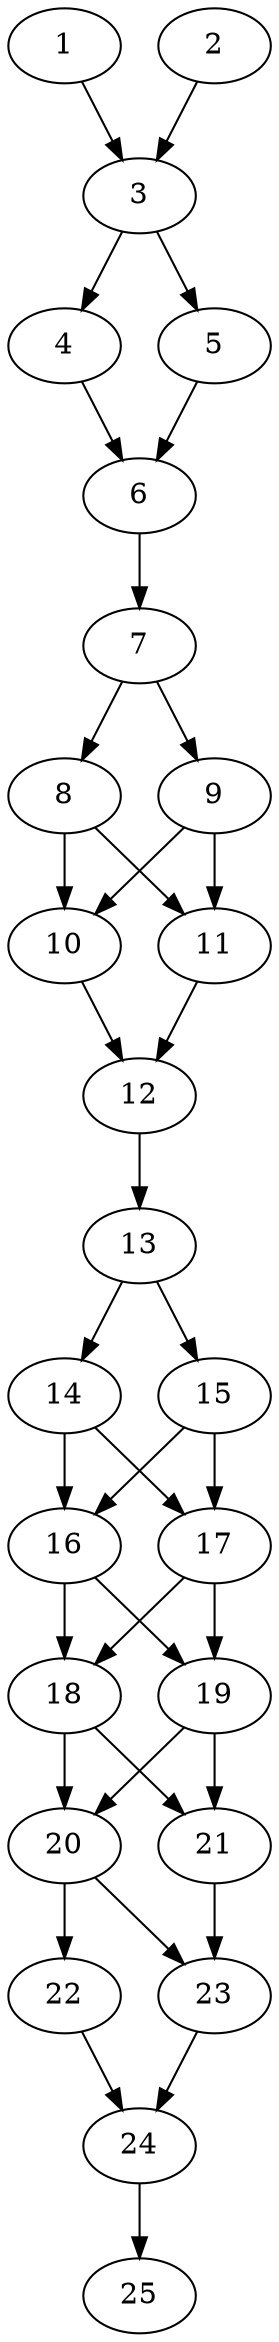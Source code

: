 // DAG automatically generated by daggen at Thu Oct  3 14:00:39 2019
// ./daggen --dot -n 25 --ccr 0.5 --fat 0.3 --regular 0.5 --density 0.9 --mindata 5242880 --maxdata 52428800 
digraph G {
  1 [size="38189056", alpha="0.13", expect_size="19094528"] 
  1 -> 3 [size ="19094528"]
  2 [size="46862336", alpha="0.14", expect_size="23431168"] 
  2 -> 3 [size ="23431168"]
  3 [size="26212352", alpha="0.15", expect_size="13106176"] 
  3 -> 4 [size ="13106176"]
  3 -> 5 [size ="13106176"]
  4 [size="59828224", alpha="0.15", expect_size="29914112"] 
  4 -> 6 [size ="29914112"]
  5 [size="28921856", alpha="0.03", expect_size="14460928"] 
  5 -> 6 [size ="14460928"]
  6 [size="76234752", alpha="0.03", expect_size="38117376"] 
  6 -> 7 [size ="38117376"]
  7 [size="98482176", alpha="0.20", expect_size="49241088"] 
  7 -> 8 [size ="49241088"]
  7 -> 9 [size ="49241088"]
  8 [size="82483200", alpha="0.05", expect_size="41241600"] 
  8 -> 10 [size ="41241600"]
  8 -> 11 [size ="41241600"]
  9 [size="78315520", alpha="0.18", expect_size="39157760"] 
  9 -> 10 [size ="39157760"]
  9 -> 11 [size ="39157760"]
  10 [size="42143744", alpha="0.01", expect_size="21071872"] 
  10 -> 12 [size ="21071872"]
  11 [size="91056128", alpha="0.17", expect_size="45528064"] 
  11 -> 12 [size ="45528064"]
  12 [size="58804224", alpha="0.18", expect_size="29402112"] 
  12 -> 13 [size ="29402112"]
  13 [size="31602688", alpha="0.07", expect_size="15801344"] 
  13 -> 14 [size ="15801344"]
  13 -> 15 [size ="15801344"]
  14 [size="101335040", alpha="0.17", expect_size="50667520"] 
  14 -> 16 [size ="50667520"]
  14 -> 17 [size ="50667520"]
  15 [size="78929920", alpha="0.17", expect_size="39464960"] 
  15 -> 16 [size ="39464960"]
  15 -> 17 [size ="39464960"]
  16 [size="93794304", alpha="0.19", expect_size="46897152"] 
  16 -> 18 [size ="46897152"]
  16 -> 19 [size ="46897152"]
  17 [size="13520896", alpha="0.07", expect_size="6760448"] 
  17 -> 18 [size ="6760448"]
  17 -> 19 [size ="6760448"]
  18 [size="12308480", alpha="0.19", expect_size="6154240"] 
  18 -> 20 [size ="6154240"]
  18 -> 21 [size ="6154240"]
  19 [size="36325376", alpha="0.03", expect_size="18162688"] 
  19 -> 20 [size ="18162688"]
  19 -> 21 [size ="18162688"]
  20 [size="24614912", alpha="0.00", expect_size="12307456"] 
  20 -> 22 [size ="12307456"]
  20 -> 23 [size ="12307456"]
  21 [size="29034496", alpha="0.04", expect_size="14517248"] 
  21 -> 23 [size ="14517248"]
  22 [size="13725696", alpha="0.15", expect_size="6862848"] 
  22 -> 24 [size ="6862848"]
  23 [size="98836480", alpha="0.10", expect_size="49418240"] 
  23 -> 24 [size ="49418240"]
  24 [size="35569664", alpha="0.15", expect_size="17784832"] 
  24 -> 25 [size ="17784832"]
  25 [size="21440512", alpha="0.04", expect_size="10720256"] 
}
